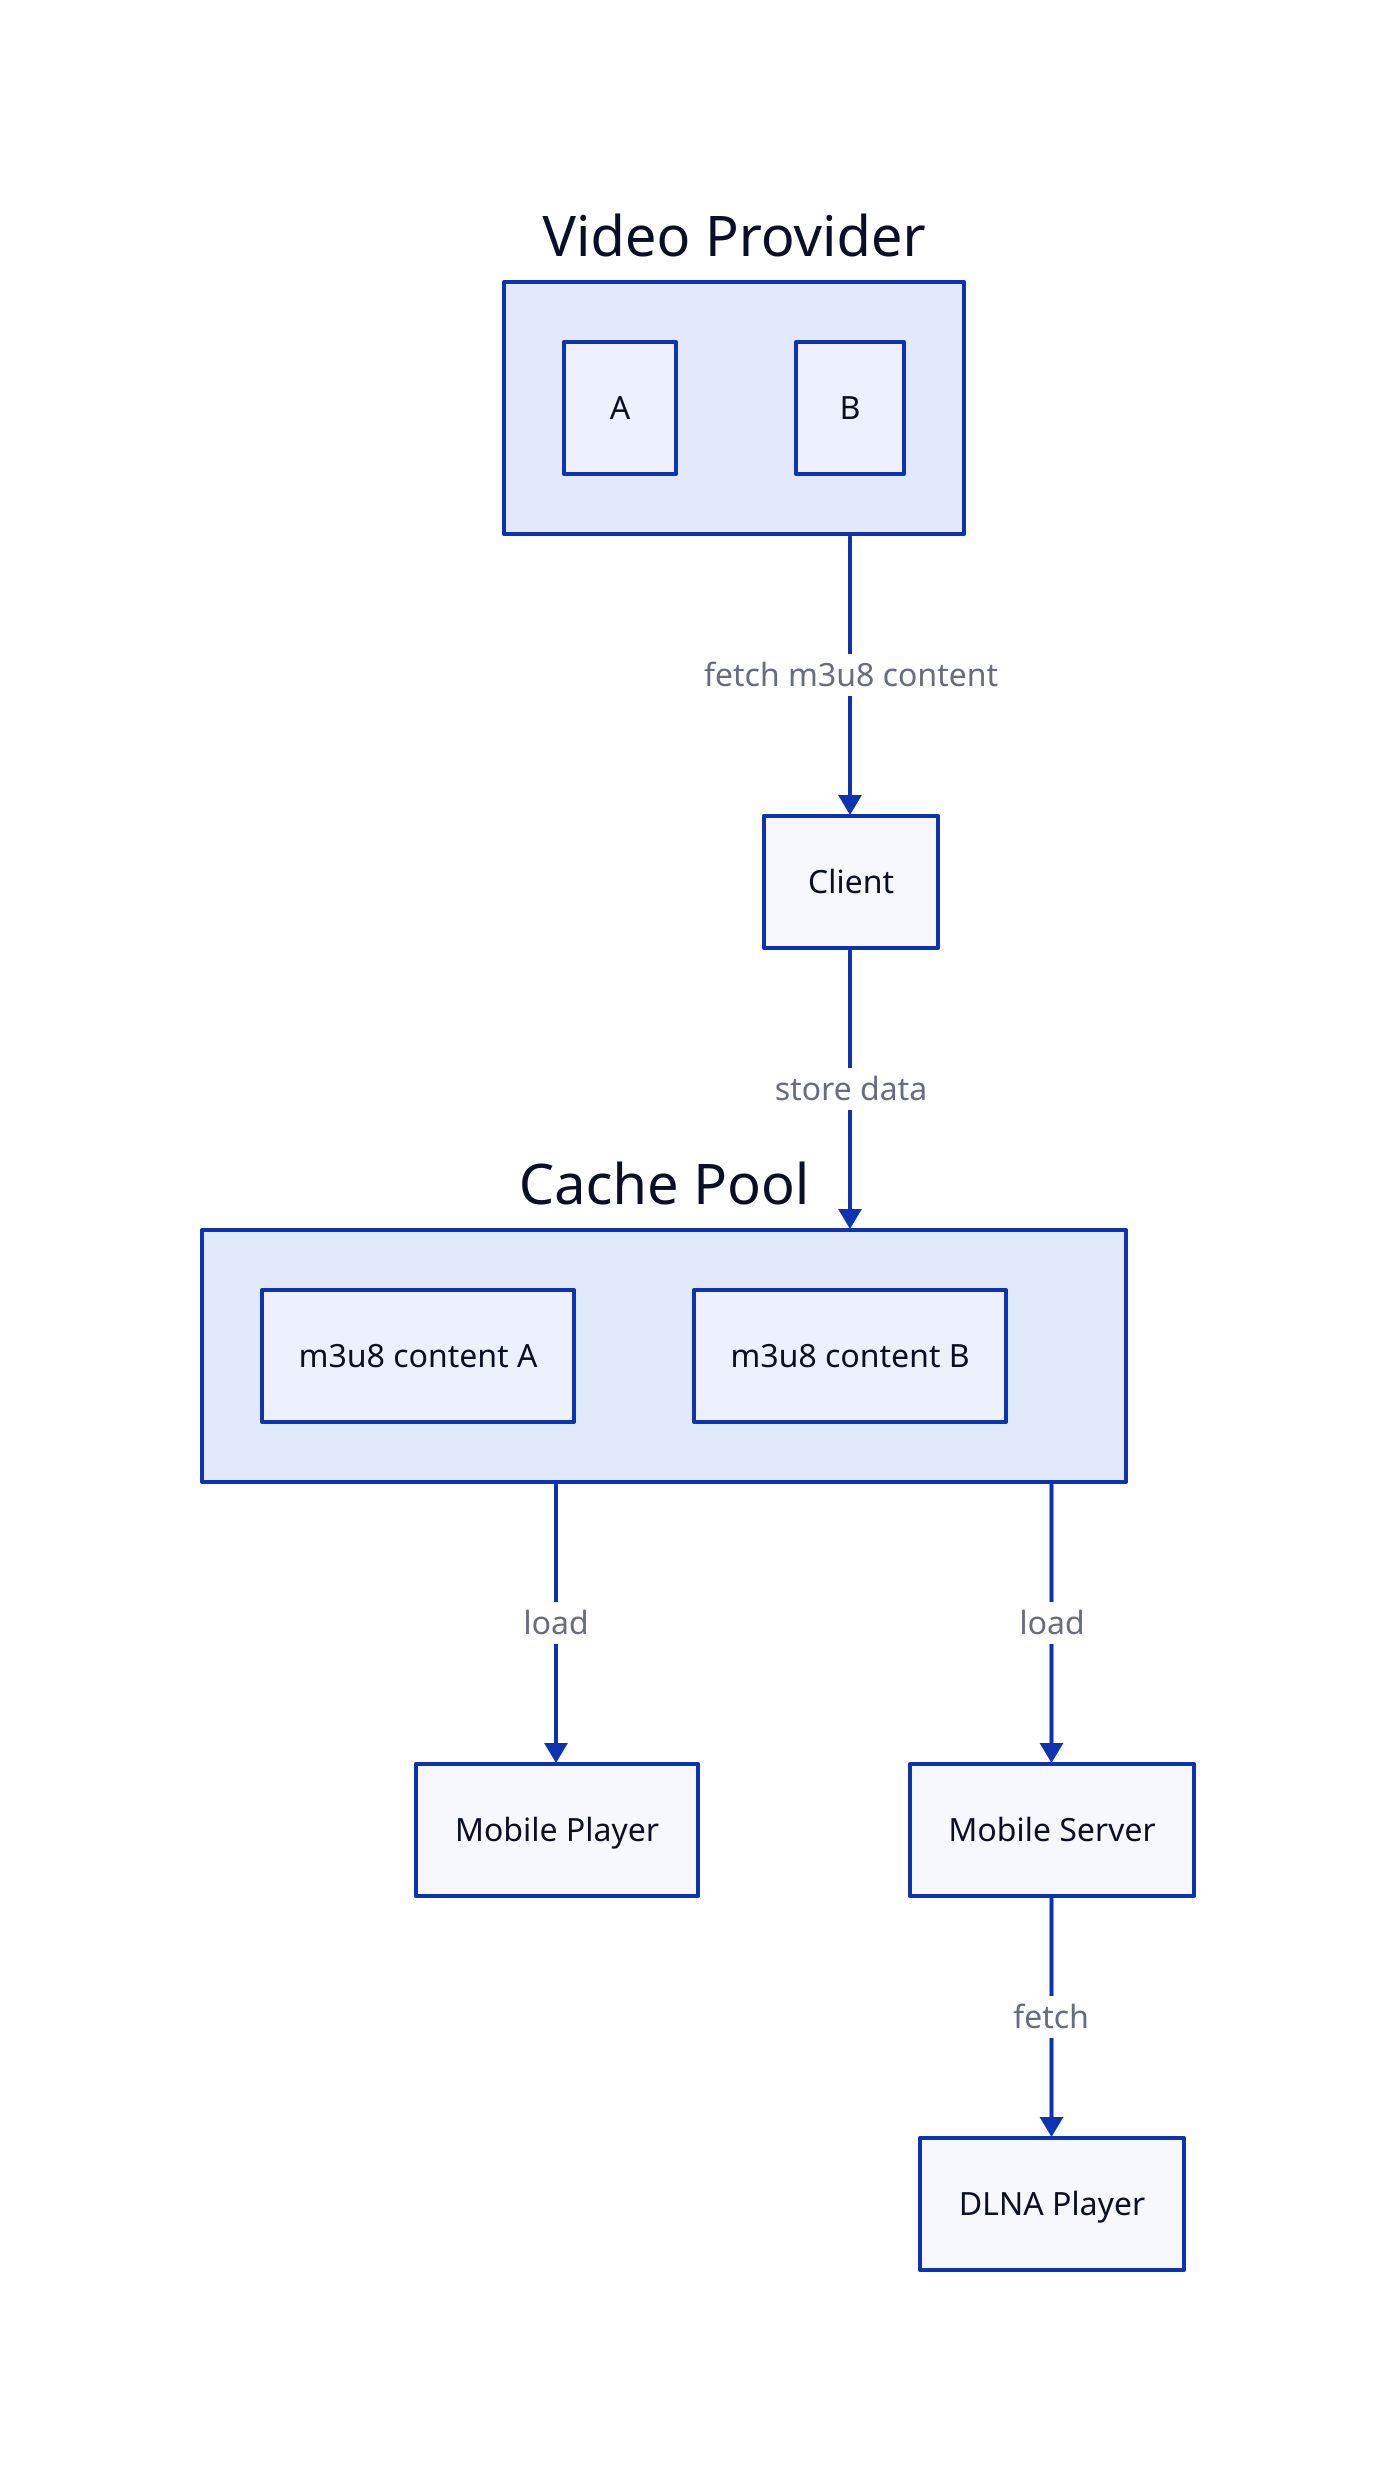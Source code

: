 Video Provider: {
  A
  B
}

Cache Pool: {
  FileA: m3u8 content A
  FileB: m3u8 content B
}

Video Provider -> Client: fetch m3u8 content
Client -> Cache Pool: store data

Cache Pool -> Mobile Player: load
Cache Pool -> Mobile Server: load
Mobile Server -> DLNA Player: fetch
